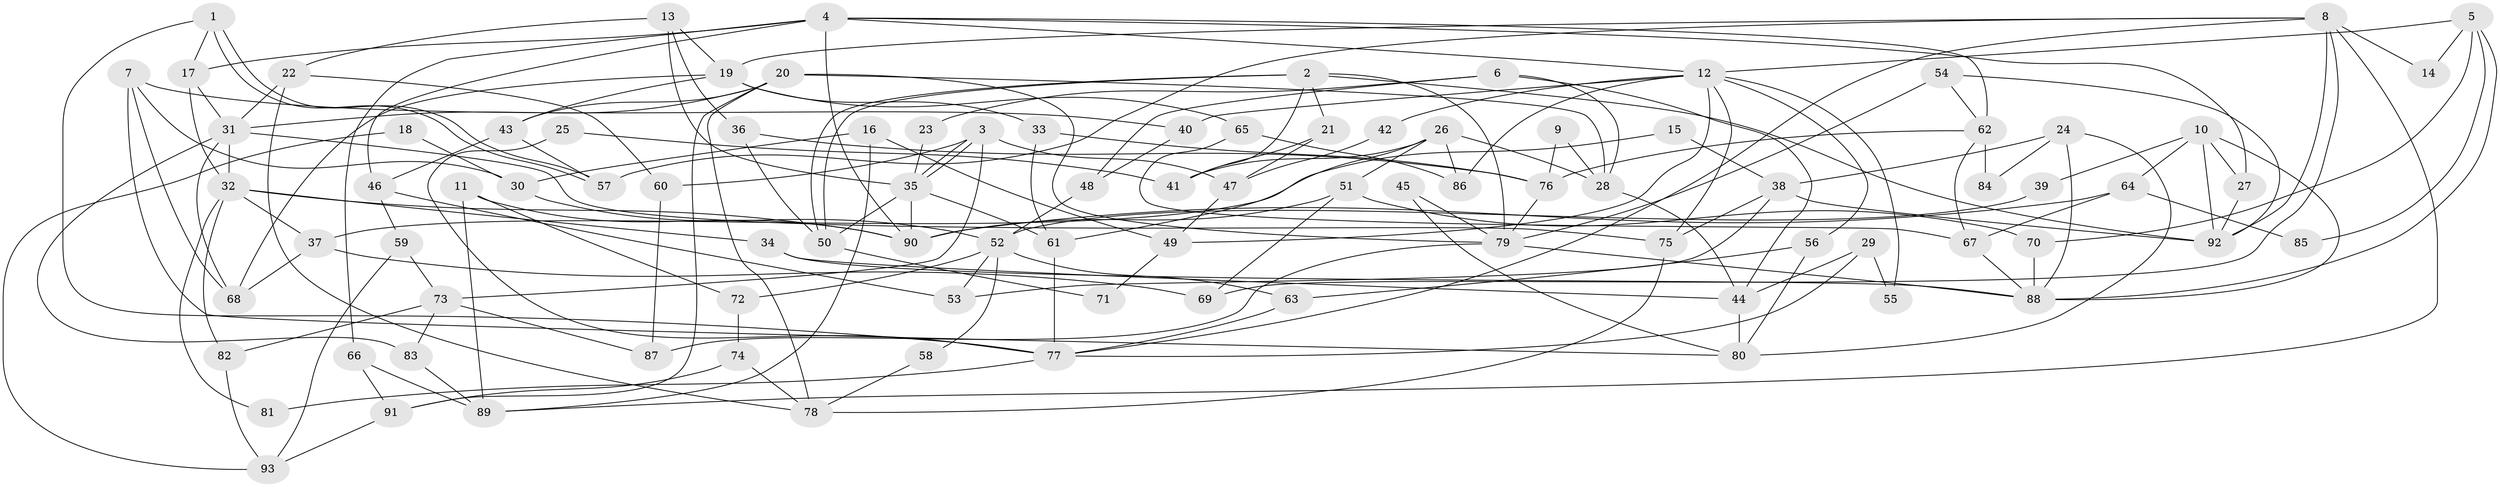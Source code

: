 // Generated by graph-tools (version 1.1) at 2025/52/03/09/25 04:52:10]
// undirected, 93 vertices, 186 edges
graph export_dot {
graph [start="1"]
  node [color=gray90,style=filled];
  1;
  2;
  3;
  4;
  5;
  6;
  7;
  8;
  9;
  10;
  11;
  12;
  13;
  14;
  15;
  16;
  17;
  18;
  19;
  20;
  21;
  22;
  23;
  24;
  25;
  26;
  27;
  28;
  29;
  30;
  31;
  32;
  33;
  34;
  35;
  36;
  37;
  38;
  39;
  40;
  41;
  42;
  43;
  44;
  45;
  46;
  47;
  48;
  49;
  50;
  51;
  52;
  53;
  54;
  55;
  56;
  57;
  58;
  59;
  60;
  61;
  62;
  63;
  64;
  65;
  66;
  67;
  68;
  69;
  70;
  71;
  72;
  73;
  74;
  75;
  76;
  77;
  78;
  79;
  80;
  81;
  82;
  83;
  84;
  85;
  86;
  87;
  88;
  89;
  90;
  91;
  92;
  93;
  1 -- 17;
  1 -- 57;
  1 -- 57;
  1 -- 77;
  2 -- 50;
  2 -- 50;
  2 -- 79;
  2 -- 21;
  2 -- 41;
  2 -- 92;
  3 -- 35;
  3 -- 35;
  3 -- 73;
  3 -- 47;
  3 -- 60;
  4 -- 12;
  4 -- 62;
  4 -- 17;
  4 -- 27;
  4 -- 46;
  4 -- 66;
  4 -- 90;
  5 -- 88;
  5 -- 12;
  5 -- 14;
  5 -- 70;
  5 -- 85;
  6 -- 28;
  6 -- 44;
  6 -- 23;
  6 -- 48;
  7 -- 68;
  7 -- 40;
  7 -- 30;
  7 -- 80;
  8 -- 92;
  8 -- 77;
  8 -- 14;
  8 -- 19;
  8 -- 57;
  8 -- 69;
  8 -- 89;
  9 -- 76;
  9 -- 28;
  10 -- 27;
  10 -- 88;
  10 -- 39;
  10 -- 64;
  10 -- 92;
  11 -- 90;
  11 -- 89;
  11 -- 72;
  12 -- 75;
  12 -- 86;
  12 -- 40;
  12 -- 42;
  12 -- 49;
  12 -- 55;
  12 -- 56;
  13 -- 19;
  13 -- 35;
  13 -- 22;
  13 -- 36;
  15 -- 38;
  15 -- 37;
  16 -- 49;
  16 -- 89;
  16 -- 30;
  17 -- 31;
  17 -- 32;
  18 -- 93;
  18 -- 30;
  19 -- 43;
  19 -- 33;
  19 -- 65;
  19 -- 68;
  20 -- 31;
  20 -- 43;
  20 -- 28;
  20 -- 78;
  20 -- 79;
  20 -- 91;
  21 -- 41;
  21 -- 47;
  22 -- 78;
  22 -- 31;
  22 -- 60;
  23 -- 35;
  24 -- 88;
  24 -- 80;
  24 -- 38;
  24 -- 84;
  25 -- 41;
  25 -- 77;
  26 -- 51;
  26 -- 61;
  26 -- 28;
  26 -- 41;
  26 -- 86;
  27 -- 92;
  28 -- 44;
  29 -- 77;
  29 -- 44;
  29 -- 55;
  30 -- 52;
  31 -- 32;
  31 -- 68;
  31 -- 75;
  31 -- 83;
  32 -- 90;
  32 -- 34;
  32 -- 37;
  32 -- 81;
  32 -- 82;
  33 -- 76;
  33 -- 61;
  34 -- 88;
  34 -- 44;
  35 -- 61;
  35 -- 50;
  35 -- 90;
  36 -- 50;
  36 -- 76;
  37 -- 68;
  37 -- 69;
  38 -- 92;
  38 -- 53;
  38 -- 75;
  39 -- 52;
  40 -- 48;
  42 -- 47;
  43 -- 57;
  43 -- 46;
  44 -- 80;
  45 -- 79;
  45 -- 80;
  46 -- 53;
  46 -- 59;
  47 -- 49;
  48 -- 52;
  49 -- 71;
  50 -- 71;
  51 -- 90;
  51 -- 69;
  51 -- 70;
  52 -- 72;
  52 -- 53;
  52 -- 58;
  52 -- 63;
  54 -- 79;
  54 -- 92;
  54 -- 62;
  56 -- 80;
  56 -- 63;
  58 -- 78;
  59 -- 73;
  59 -- 93;
  60 -- 87;
  61 -- 77;
  62 -- 67;
  62 -- 76;
  62 -- 84;
  63 -- 77;
  64 -- 90;
  64 -- 67;
  64 -- 85;
  65 -- 67;
  65 -- 86;
  66 -- 91;
  66 -- 89;
  67 -- 88;
  70 -- 88;
  72 -- 74;
  73 -- 83;
  73 -- 87;
  73 -- 82;
  74 -- 78;
  74 -- 91;
  75 -- 78;
  76 -- 79;
  77 -- 81;
  79 -- 87;
  79 -- 88;
  82 -- 93;
  83 -- 89;
  91 -- 93;
}
